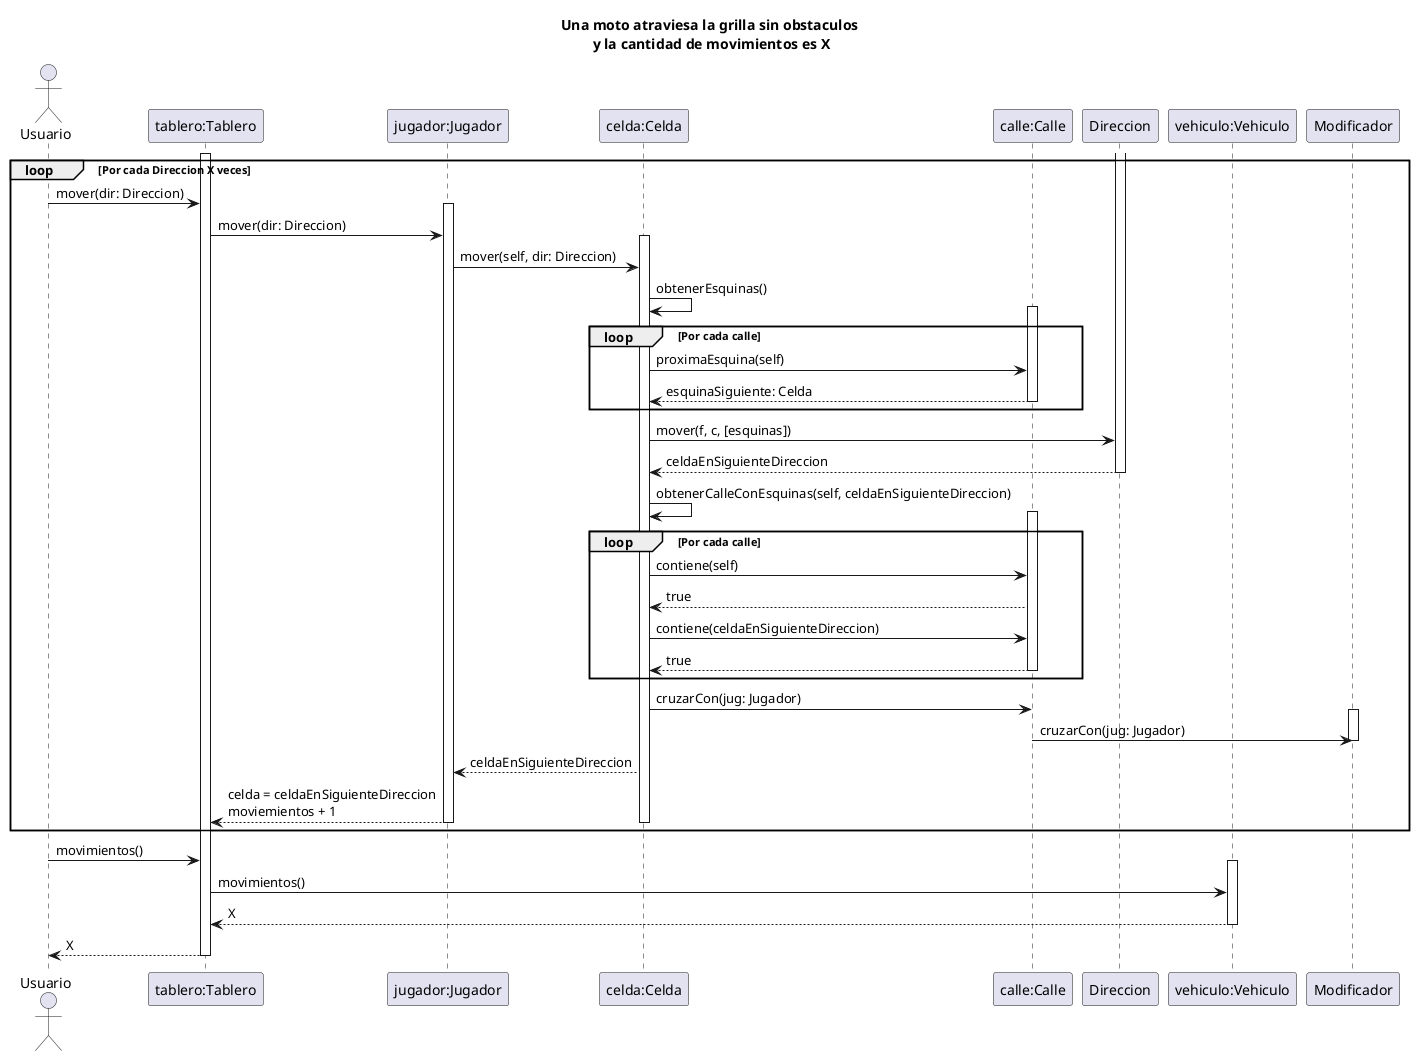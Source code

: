 @startuml sec-moto-atraviesa-grilla-sin-obs

title Una moto atraviesa la grilla sin obstaculos\n y la cantidad de movimientos es X

Actor Usuario as user
participant "tablero:Tablero" as tablero
participant "jugador:Jugador" as jugador
participant "celda:Celda" as celda
participant "calle:Calle" as calle
participant "Direccion" as direccion
participant "vehiculo:Vehiculo" as vehiculo
participant "Modificador" as modificador

activate tablero

loop Por cada Direccion X veces

    user -> tablero: mover(dir: Direccion)
    
    activate jugador
    
    tablero -> jugador: mover(dir: Direccion)

    activate celda

    jugador -> celda: mover(self, dir: Direccion)
    celda -> celda: obtenerEsquinas()

    loop Por cada calle
        activate calle

        celda -> calle: proximaEsquina(self)
        calle --> celda: esquinaSiguiente: Celda
        
        deactivate calle
    end

    activate direccion

    celda -> direccion: mover(f, c, [esquinas])
    direccion --> celda: celdaEnSiguienteDireccion

    deactivate direccion

    celda -> celda: obtenerCalleConEsquinas(self, celdaEnSiguienteDireccion)
    
    loop Por cada calle
        activate calle

        celda -> calle: contiene(self)
        calle --> celda: true
        celda -> calle: contiene(celdaEnSiguienteDireccion)
        calle --> celda: true

        deactivate calle
    end
    
    activate calle

    celda -> calle: cruzarCon(jug: Jugador)
    
    activate modificador
    
    calle -> modificador: cruzarCon(jug: Jugador)

    deactivate modificador
    deactivate calle

    celda --> jugador: celdaEnSiguienteDireccion
    jugador --> tablero: celda = celdaEnSiguienteDireccion\nmoviemientos + 1

    deactivate celda
    deactivate jugador

end


user -> tablero: movimientos()

activate vehiculo
tablero -> vehiculo: movimientos()
vehiculo --> tablero: X
deactivate vehiculo

tablero --> user: X

deactivate tablero

@enduml


@startuml secuencia-direccion-arriba

title Caso direccion arriba

participant "celdaActual:Celda" as celdaA
participant "arriba:Arriba" as arriba
participant "esquina: Celda" as celdaB

activate celdaA
activate arriba

celdaA -> arriba: mover(f, c, [esquinas])

loop Por cada esquina si f < fila
    activate celdaB

    arriba -> celdaB: fila()
    celdaB --> arriba: fila

    deactivate celdaB
end

arriba --> celdaA: esquinaConFilaMayor: Celda

deactivate arriba
deactivate celdaA

@enduml

@startuml secuencia-modificador-nulo

title Caso modificador nulo (calle vacia)

participant "calle:Calle" as calle
participant "nulo: Nulo" as nulo

activate calle
activate nulo

calle -> nulo: cruzarCon(jug: Jugador)

deactivate calle
deactivate nulo

@enduml